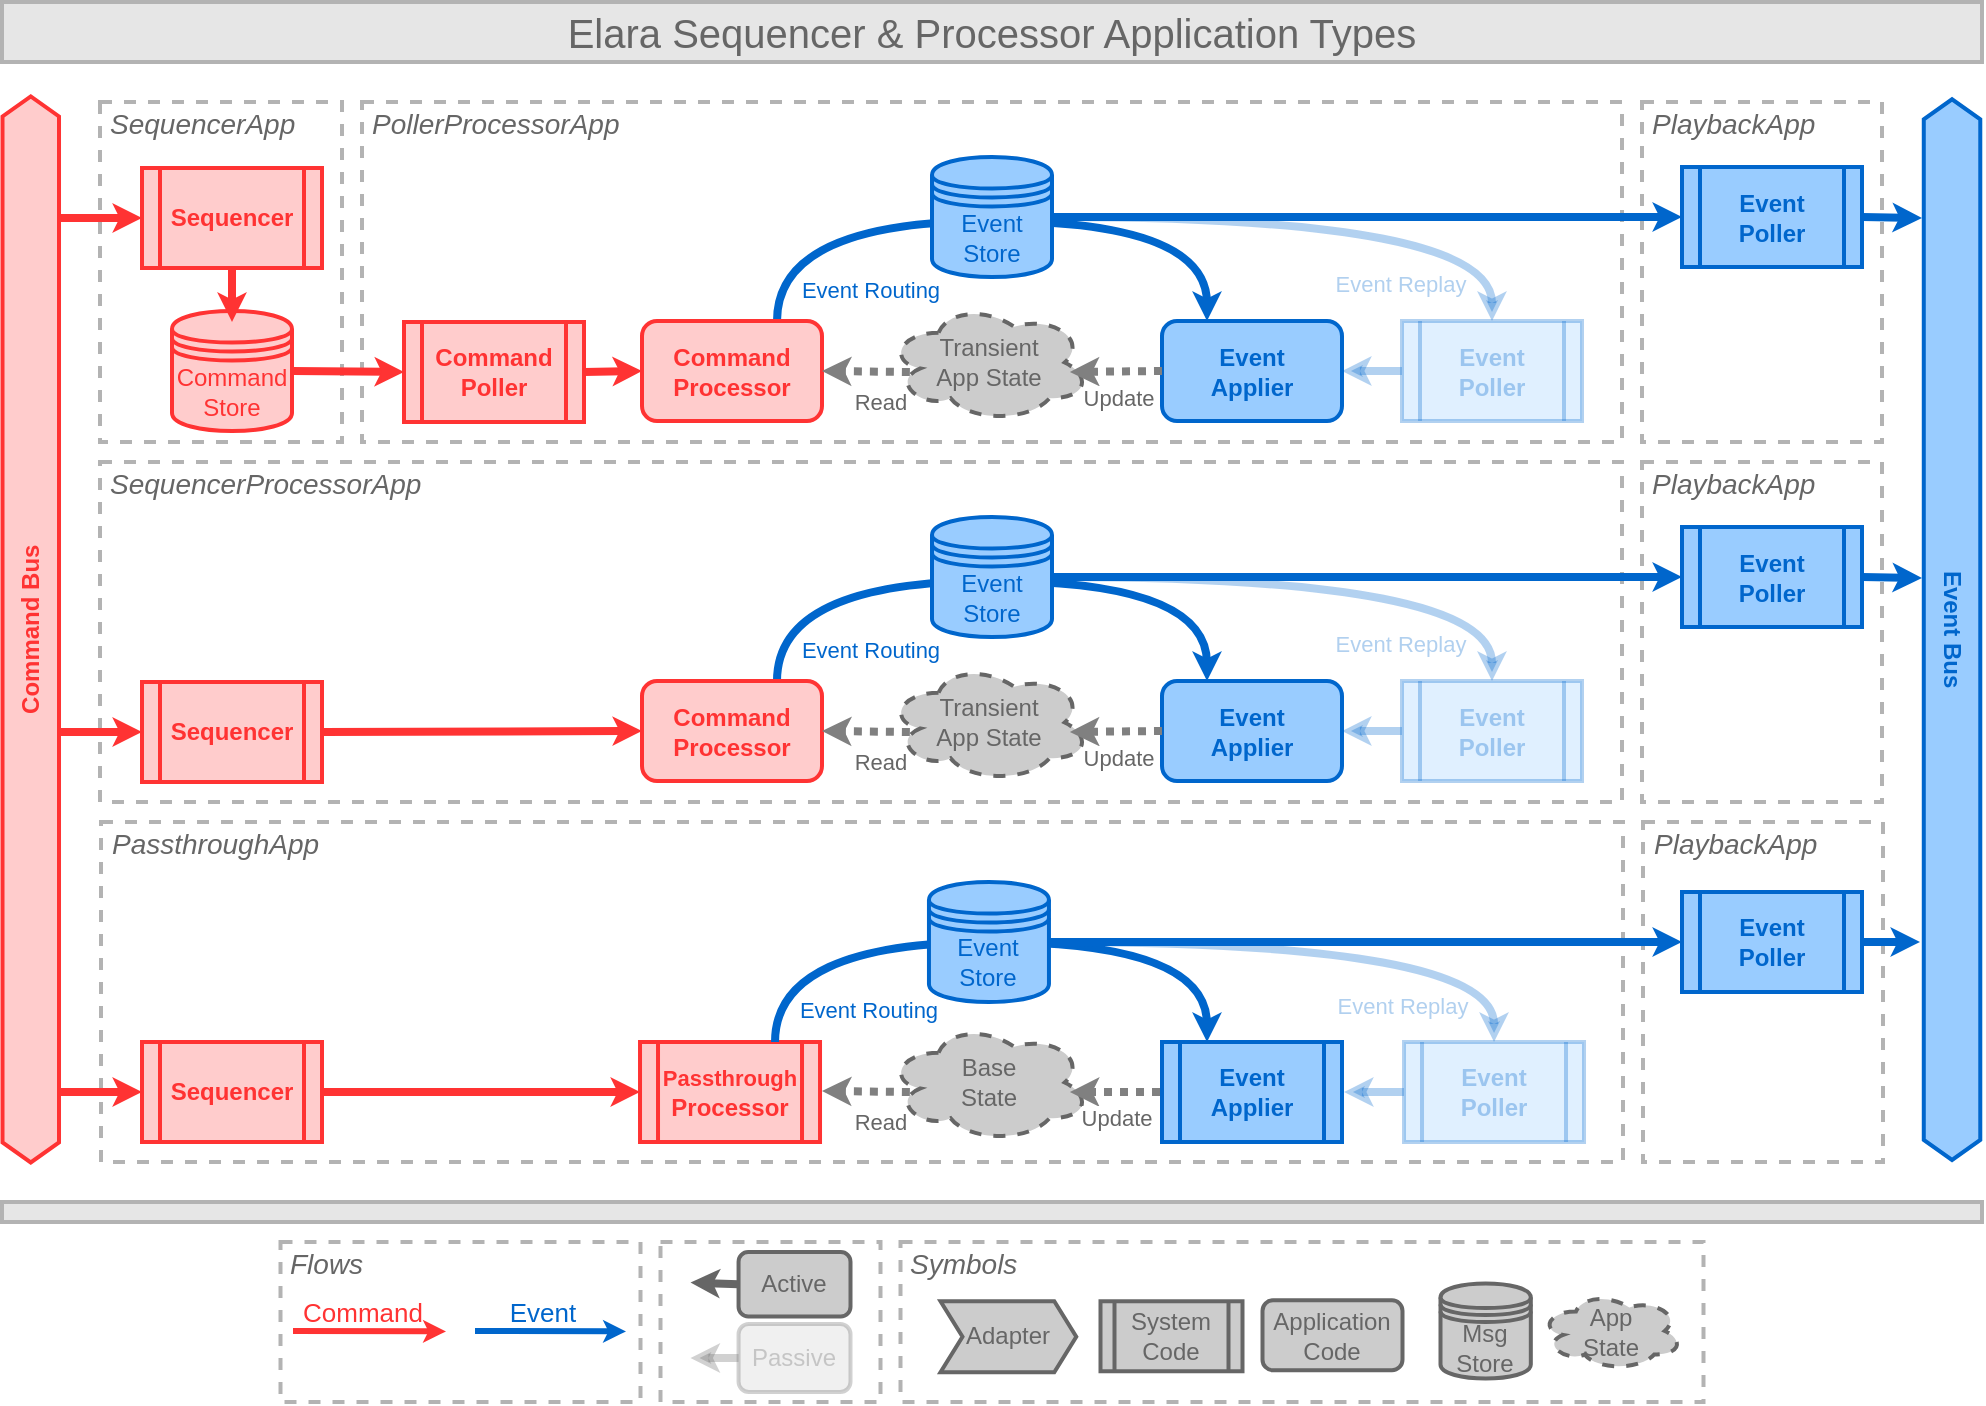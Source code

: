 <mxfile version="19.0.3" type="device"><diagram name="Page-1" id="c7558073-3199-34d8-9f00-42111426c3f3"><mxGraphModel dx="1084" dy="836" grid="1" gridSize="10" guides="1" tooltips="1" connect="1" arrows="1" fold="1" page="1" pageScale="1" pageWidth="1030" pageHeight="720" background="#ffffff" math="0" shadow="0"><root><mxCell id="0"/><mxCell id="1" parent="0"/><mxCell id="gCqH751xbMnLO0YqiMB3-19" value="&lt;h1 style=&quot;font-size: 14px&quot;&gt;&lt;span style=&quot;font-weight: 400&quot;&gt;PlaybackApp&lt;/span&gt;&lt;/h1&gt;" style="text;html=1;spacing=5;spacingTop=-16;whiteSpace=wrap;overflow=hidden;rounded=0;dashed=1;fontSize=14;fontColor=#666666;align=left;fontStyle=2;strokeWidth=2;strokeColor=#B3B3B3;" parent="1" vertex="1"><mxGeometry x="841" y="60" width="120" height="170" as="geometry"/></mxCell><mxCell id="gCqH751xbMnLO0YqiMB3-18" value="&lt;h1 style=&quot;font-size: 14px&quot;&gt;&lt;span style=&quot;font-weight: 400&quot;&gt;PollerProcessorApp&lt;/span&gt;&lt;/h1&gt;" style="text;html=1;spacing=5;spacingTop=-16;whiteSpace=wrap;overflow=hidden;rounded=0;dashed=1;fontSize=14;fontColor=#666666;align=left;fontStyle=2;strokeWidth=2;strokeColor=#B3B3B3;" parent="1" vertex="1"><mxGeometry x="201" y="60" width="630" height="170" as="geometry"/></mxCell><mxCell id="EZ4a7KJxE24AhRjif1Av-12" value="&lt;h1 style=&quot;font-size: 14px&quot;&gt;&lt;span style=&quot;font-weight: 400&quot;&gt;SequencerApp&lt;/span&gt;&lt;/h1&gt;" style="text;html=1;spacing=5;spacingTop=-16;whiteSpace=wrap;overflow=hidden;rounded=0;dashed=1;fontSize=14;fontColor=#666666;align=left;fontStyle=2;strokeWidth=2;strokeColor=#B3B3B3;" parent="1" vertex="1"><mxGeometry x="70" y="60" width="121" height="170" as="geometry"/></mxCell><mxCell id="ohoBijxdSnqp7nsjonpF-2" style="orthogonalLoop=1;jettySize=auto;html=1;entryX=0.25;entryY=0;entryDx=0;entryDy=0;fontColor=#336600;strokeWidth=4;endSize=2;strokeColor=#0066CC;edgeStyle=orthogonalEdgeStyle;curved=1;exitX=0.75;exitY=0;exitDx=0;exitDy=0;" parent="1" source="YDmkb0s4ccfHoWJ929gy-104" target="JGRXPScQ_aBgcyf3JHFu-2" edge="1"><mxGeometry relative="1" as="geometry"><mxPoint x="491" y="109.5" as="sourcePoint"/><mxPoint x="731" y="126.5" as="targetPoint"/><Array as="points"><mxPoint x="409" y="119.5"/><mxPoint x="624" y="119.5"/></Array></mxGeometry></mxCell><mxCell id="ohoBijxdSnqp7nsjonpF-5" value="Event Routing" style="edgeLabel;html=1;align=center;verticalAlign=middle;resizable=0;points=[];fontColor=#0066CC;" parent="ohoBijxdSnqp7nsjonpF-2" vertex="1" connectable="0"><mxGeometry x="-0.516" y="-19" relative="1" as="geometry"><mxPoint x="20" y="15" as="offset"/></mxGeometry></mxCell><mxCell id="YDmkb0s4ccfHoWJ929gy-104" value="Command&lt;br&gt;Processor" style="rounded=1;whiteSpace=wrap;html=1;align=center;strokeWidth=2;fontStyle=1;strokeColor=#FF3333;fillColor=#FFCCCC;fontColor=#FF3333;" parent="1" vertex="1"><mxGeometry x="341" y="169.5" width="90" height="50" as="geometry"/></mxCell><mxCell id="YDmkb0s4ccfHoWJ929gy-106" value="&lt;b&gt;Event&lt;br&gt;Poller&lt;/b&gt;" style="shape=process;whiteSpace=wrap;html=1;backgroundOutline=1;strokeWidth=2;align=center;fontColor=#0066CC;strokeColor=#0066CC;fillColor=#99CCFF;" parent="1" vertex="1"><mxGeometry x="861.0" y="92.5" width="90" height="50" as="geometry"/></mxCell><mxCell id="YDmkb0s4ccfHoWJ929gy-107" value="&lt;b&gt;Sequencer&lt;/b&gt;" style="shape=process;whiteSpace=wrap;html=1;backgroundOutline=1;strokeColor=#FF3333;strokeWidth=2;fillColor=#FFCCCC;align=center;fontColor=#FF3333;" parent="1" vertex="1"><mxGeometry x="91" y="93" width="90" height="50" as="geometry"/></mxCell><mxCell id="YDmkb0s4ccfHoWJ929gy-176" value="Elara Sequencer &amp;amp; Processor Application Types" style="text;html=1;align=center;verticalAlign=middle;whiteSpace=wrap;rounded=0;fontSize=20;fontColor=#666666;spacingTop=6;spacingBottom=6;strokeWidth=2;strokeColor=#B3B3B3;fillColor=#E6E6E6;" parent="1" vertex="1"><mxGeometry x="21" y="10" width="990" height="30" as="geometry"/></mxCell><mxCell id="YDmkb0s4ccfHoWJ929gy-121" style="rounded=0;orthogonalLoop=1;jettySize=auto;html=1;entryX=0;entryY=0.5;entryDx=0;entryDy=0;fontColor=#FF3333;strokeWidth=4;strokeColor=#FF3333;endSize=2;" parent="1" target="YDmkb0s4ccfHoWJ929gy-107" edge="1"><mxGeometry relative="1" as="geometry"><mxPoint x="50" y="118" as="sourcePoint"/></mxGeometry></mxCell><mxCell id="EZ4a7KJxE24AhRjif1Av-9" style="rounded=0;orthogonalLoop=1;jettySize=auto;html=1;exitX=1;exitY=0.5;exitDx=0;exitDy=0;fontColor=#336600;strokeWidth=4;endSize=2;strokeColor=#0066CC;" parent="1" source="YDmkb0s4ccfHoWJ929gy-106" edge="1"><mxGeometry relative="1" as="geometry"><mxPoint x="682" y="274" as="sourcePoint"/><mxPoint x="981" y="118" as="targetPoint"/></mxGeometry></mxCell><mxCell id="A8JgpORn_rovWGGObvks-7" value="Event Bus" style="shape=hexagon;perimeter=stepPerimeter;whiteSpace=wrap;html=1;fixedSize=1;align=center;fillColor=#99CCFF;strokeColor=#0066CC;strokeWidth=2;fontStyle=1;size=10;fontColor=#0066CC;rotation=90;" parent="1" vertex="1"><mxGeometry x="730.84" y="309.68" width="530.35" height="28.25" as="geometry"/></mxCell><mxCell id="JGRXPScQ_aBgcyf3JHFu-1" value="Transient&lt;br&gt;App State" style="shape=cloud;whiteSpace=wrap;html=1;strokeColor=#666666;strokeWidth=2;align=center;dashed=1;fillColor=#CCCCCC;fontColor=#666666;fontStyle=0" parent="1" vertex="1"><mxGeometry x="464.03" y="160.5" width="100.91" height="59.5" as="geometry"/></mxCell><mxCell id="JGRXPScQ_aBgcyf3JHFu-2" value="Event&lt;br&gt;Applier" style="rounded=1;whiteSpace=wrap;html=1;align=center;strokeWidth=2;fontStyle=1;strokeColor=#0066CC;fontColor=#0066CC;fillColor=#99CCFF;" parent="1" vertex="1"><mxGeometry x="601" y="169.5" width="90" height="50" as="geometry"/></mxCell><mxCell id="hIHQPPK3M6n9uBhs2M8U-1" value="&lt;b&gt;Command&lt;br&gt;Poller&lt;/b&gt;" style="shape=process;whiteSpace=wrap;html=1;backgroundOutline=1;strokeColor=#FF3333;strokeWidth=2;fillColor=#FFCCCC;fontColor=#FF3333;align=center;" parent="1" vertex="1"><mxGeometry x="222" y="170" width="90" height="50" as="geometry"/></mxCell><mxCell id="JGRXPScQ_aBgcyf3JHFu-3" value="Command&lt;br&gt;Store" style="shape=datastore;whiteSpace=wrap;html=1;strokeColor=#FF3333;strokeWidth=2;fillColor=#FFCCCC;align=center;fontColor=#FF3333;" parent="1" vertex="1"><mxGeometry x="106" y="164.5" width="60" height="60" as="geometry"/></mxCell><mxCell id="YDmkb0s4ccfHoWJ929gy-110" value="Event&lt;br&gt;Store" style="shape=datastore;whiteSpace=wrap;html=1;strokeColor=#0066CC;strokeWidth=2;fillColor=#99CCFF;align=center;fontColor=#0066CC;" parent="1" vertex="1"><mxGeometry x="486.0" y="87.5" width="60" height="60" as="geometry"/></mxCell><mxCell id="gCqH751xbMnLO0YqiMB3-7" value="Read" style="rounded=0;orthogonalLoop=1;jettySize=auto;html=1;strokeWidth=4;endSize=2;strokeColor=#808080;fontColor=#666666;entryX=1;entryY=0.5;entryDx=0;entryDy=0;dashed=1;dashPattern=1 1;" parent="1" target="YDmkb0s4ccfHoWJ929gy-104" edge="1"><mxGeometry x="-0.328" y="15" relative="1" as="geometry"><mxPoint x="474.94" y="195" as="sourcePoint"/><mxPoint x="304.94" y="322.5" as="targetPoint"/><mxPoint as="offset"/></mxGeometry></mxCell><mxCell id="gCqH751xbMnLO0YqiMB3-8" value="Update" style="rounded=0;orthogonalLoop=1;jettySize=auto;html=1;strokeWidth=4;endSize=2;strokeColor=#808080;fontColor=#666666;exitX=0;exitY=0.5;exitDx=0;exitDy=0;dashed=1;dashPattern=1 1;" parent="1" source="JGRXPScQ_aBgcyf3JHFu-2" edge="1"><mxGeometry x="-0.025" y="13" relative="1" as="geometry"><mxPoint x="524.94" y="322.5" as="sourcePoint"/><mxPoint x="554.94" y="195" as="targetPoint"/><mxPoint as="offset"/></mxGeometry></mxCell><mxCell id="gCqH751xbMnLO0YqiMB3-9" style="rounded=0;orthogonalLoop=1;jettySize=auto;html=1;entryX=0;entryY=0.5;entryDx=0;entryDy=0;fontColor=#FF3333;strokeWidth=4;strokeColor=#FF3333;endSize=2;exitX=1;exitY=0.5;exitDx=0;exitDy=0;" parent="1" source="hIHQPPK3M6n9uBhs2M8U-1" target="YDmkb0s4ccfHoWJ929gy-104" edge="1"><mxGeometry relative="1" as="geometry"><mxPoint x="110" y="125.5" as="sourcePoint"/><mxPoint x="162" y="125" as="targetPoint"/></mxGeometry></mxCell><mxCell id="gCqH751xbMnLO0YqiMB3-10" style="rounded=0;orthogonalLoop=1;jettySize=auto;html=1;fontColor=#FF3333;strokeWidth=4;strokeColor=#FF3333;endSize=2;exitX=0.5;exitY=1;exitDx=0;exitDy=0;" parent="1" source="YDmkb0s4ccfHoWJ929gy-107" edge="1"><mxGeometry relative="1" as="geometry"><mxPoint x="181" y="117" as="sourcePoint"/><mxPoint x="136" y="170" as="targetPoint"/></mxGeometry></mxCell><mxCell id="gCqH751xbMnLO0YqiMB3-11" style="rounded=0;orthogonalLoop=1;jettySize=auto;html=1;entryX=0;entryY=0.5;entryDx=0;entryDy=0;fontColor=#FF3333;strokeWidth=4;strokeColor=#FF3333;endSize=2;exitX=1;exitY=0.5;exitDx=0;exitDy=0;" parent="1" source="JGRXPScQ_aBgcyf3JHFu-3" target="hIHQPPK3M6n9uBhs2M8U-1" edge="1"><mxGeometry relative="1" as="geometry"><mxPoint x="81" y="138" as="sourcePoint"/><mxPoint x="131" y="138" as="targetPoint"/></mxGeometry></mxCell><mxCell id="gCqH751xbMnLO0YqiMB3-27" style="orthogonalLoop=1;jettySize=auto;html=1;entryX=0;entryY=0.5;entryDx=0;entryDy=0;fontColor=#336600;strokeWidth=4;endSize=2;strokeColor=#0066CC;edgeStyle=orthogonalEdgeStyle;curved=1;exitX=1;exitY=0.5;exitDx=0;exitDy=0;" parent="1" source="YDmkb0s4ccfHoWJ929gy-110" target="YDmkb0s4ccfHoWJ929gy-106" edge="1"><mxGeometry relative="1" as="geometry"><mxPoint x="551" y="118" as="sourcePoint"/><mxPoint x="633.5" y="179.5" as="targetPoint"/></mxGeometry></mxCell><mxCell id="gCqH751xbMnLO0YqiMB3-32" value="&lt;b&gt;Event&lt;br&gt;Poller&lt;/b&gt;" style="shape=process;whiteSpace=wrap;html=1;backgroundOutline=1;strokeWidth=2;align=center;fontColor=#0066CC;strokeColor=#0066CC;fillColor=#99CCFF;textOpacity=30;opacity=30;" parent="1" vertex="1"><mxGeometry x="721.0" y="169.5" width="90" height="50" as="geometry"/></mxCell><mxCell id="gCqH751xbMnLO0YqiMB3-33" style="rounded=0;orthogonalLoop=1;jettySize=auto;html=1;exitX=0;exitY=0.5;exitDx=0;exitDy=0;fontColor=#336600;strokeWidth=4;endSize=2;strokeColor=#0066CC;entryX=1;entryY=0.5;entryDx=0;entryDy=0;opacity=30;" parent="1" source="gCqH751xbMnLO0YqiMB3-32" target="JGRXPScQ_aBgcyf3JHFu-2" edge="1"><mxGeometry relative="1" as="geometry"><mxPoint x="947.84" y="128" as="sourcePoint"/><mxPoint x="972.581" y="127.845" as="targetPoint"/></mxGeometry></mxCell><mxCell id="gCqH751xbMnLO0YqiMB3-34" style="orthogonalLoop=1;jettySize=auto;html=1;entryX=0.5;entryY=0;entryDx=0;entryDy=0;fontColor=#336600;strokeWidth=4;endSize=2;strokeColor=#0066CC;edgeStyle=orthogonalEdgeStyle;curved=1;exitX=1;exitY=0.5;exitDx=0;exitDy=0;opacity=30;" parent="1" source="YDmkb0s4ccfHoWJ929gy-110" target="gCqH751xbMnLO0YqiMB3-32" edge="1"><mxGeometry relative="1" as="geometry"><mxPoint x="418.5" y="179.5" as="sourcePoint"/><mxPoint x="633.5" y="179.5" as="targetPoint"/></mxGeometry></mxCell><mxCell id="gCqH751xbMnLO0YqiMB3-36" value="Event Replay" style="edgeLabel;html=1;align=center;verticalAlign=middle;resizable=0;points=[];fontSize=11;fontColor=#0066CC;textOpacity=30;" parent="gCqH751xbMnLO0YqiMB3-34" vertex="1" connectable="0"><mxGeometry x="0.79" y="-15" relative="1" as="geometry"><mxPoint x="-31" y="10" as="offset"/></mxGeometry></mxCell><mxCell id="gCqH751xbMnLO0YqiMB3-38" value="Command Bus" style="shape=hexagon;perimeter=stepPerimeter;whiteSpace=wrap;html=1;fixedSize=1;align=center;fillColor=#FFCCCC;strokeColor=#FF3333;strokeWidth=2;fontStyle=1;size=10;fontColor=#FF3333;rotation=-90;" parent="1" vertex="1"><mxGeometry x="-231.12" y="309.6" width="533" height="28.25" as="geometry"/></mxCell><mxCell id="gCqH751xbMnLO0YqiMB3-46" value="" style="text;html=1;align=center;verticalAlign=middle;whiteSpace=wrap;rounded=0;fontSize=20;fontColor=#666666;spacingTop=6;spacingBottom=6;strokeWidth=2;strokeColor=#B3B3B3;fillColor=#E6E6E6;" parent="1" vertex="1"><mxGeometry x="21.0" y="610" width="990" height="10" as="geometry"/></mxCell><mxCell id="o8v7fgbteVMyGc5SJOs5-1" value="&lt;h1 style=&quot;font-size: 14px&quot;&gt;&lt;br&gt;&lt;/h1&gt;" style="text;html=1;spacing=5;spacingTop=-16;whiteSpace=wrap;overflow=hidden;rounded=0;dashed=1;fontSize=14;fontColor=#666666;align=left;fontStyle=2;strokeWidth=2;strokeColor=#B3B3B3;" parent="1" vertex="1"><mxGeometry x="350.25" y="630" width="110" height="80" as="geometry"/></mxCell><mxCell id="o8v7fgbteVMyGc5SJOs5-2" value="&lt;h1 style=&quot;font-size: 14px&quot;&gt;&lt;span style=&quot;font-weight: normal&quot;&gt;Flows&lt;/span&gt;&lt;/h1&gt;" style="text;html=1;spacing=5;spacingTop=-16;whiteSpace=wrap;overflow=hidden;rounded=0;dashed=1;fontSize=14;fontColor=#666666;align=left;fontStyle=2;strokeWidth=2;strokeColor=#B3B3B3;" parent="1" vertex="1"><mxGeometry x="160.25" y="630" width="180" height="80" as="geometry"/></mxCell><mxCell id="o8v7fgbteVMyGc5SJOs5-3" style="rounded=0;orthogonalLoop=1;jettySize=auto;html=1;fontColor=#336600;strokeWidth=3;endSize=2;strokeColor=#FF3333;" parent="1" edge="1"><mxGeometry x="51.51" y="628.75" as="geometry"><mxPoint x="166.51" y="674.464" as="sourcePoint"/><mxPoint x="243.01" y="674.71" as="targetPoint"/></mxGeometry></mxCell><mxCell id="o8v7fgbteVMyGc5SJOs5-4" value="&lt;font color=&quot;#ff3333&quot; style=&quot;font-size: 13px&quot;&gt;Command&lt;/font&gt;" style="edgeLabel;html=1;align=center;verticalAlign=middle;resizable=0;points=[];fontColor=#0066CC;fontStyle=0;fontSize=13;labelBackgroundColor=none;" parent="o8v7fgbteVMyGc5SJOs5-3" vertex="1" connectable="0"><mxGeometry x="0.4" y="3" relative="1" as="geometry"><mxPoint x="-19.5" y="-7" as="offset"/></mxGeometry></mxCell><mxCell id="o8v7fgbteVMyGc5SJOs5-7" style="rounded=0;orthogonalLoop=1;jettySize=auto;html=1;strokeWidth=3;endSize=2;fontColor=#0066CC;strokeColor=#0066CC;" parent="1" edge="1"><mxGeometry x="45.76" y="628.75" as="geometry"><mxPoint x="257.51" y="674.464" as="sourcePoint"/><mxPoint x="333.01" y="674.71" as="targetPoint"/></mxGeometry></mxCell><mxCell id="o8v7fgbteVMyGc5SJOs5-8" value="&lt;font style=&quot;font-size: 13px&quot;&gt;Event&lt;/font&gt;" style="edgeLabel;html=1;align=center;verticalAlign=middle;resizable=0;points=[];fontColor=#0066CC;fontStyle=0;fontSize=13;labelBackgroundColor=none;" parent="o8v7fgbteVMyGc5SJOs5-7" vertex="1" connectable="0"><mxGeometry x="0.4" y="3" relative="1" as="geometry"><mxPoint x="-19.5" y="-7" as="offset"/></mxGeometry></mxCell><mxCell id="o8v7fgbteVMyGc5SJOs5-11" value="&lt;h1 style=&quot;font-size: 14px&quot;&gt;&lt;span style=&quot;font-weight: normal&quot;&gt;Symbols&lt;/span&gt;&lt;/h1&gt;" style="text;html=1;spacing=5;spacingTop=-16;whiteSpace=wrap;overflow=hidden;rounded=0;dashed=1;fontSize=14;fontColor=#666666;align=left;fontStyle=2;strokeWidth=2;strokeColor=#B3B3B3;" parent="1" vertex="1"><mxGeometry x="470.25" y="630" width="401.5" height="80" as="geometry"/></mxCell><mxCell id="o8v7fgbteVMyGc5SJOs5-12" value="Adapter" style="shape=step;perimeter=stepPerimeter;whiteSpace=wrap;html=1;fixedSize=1;align=center;strokeWidth=2;fontStyle=0;size=11;fontColor=#666666;strokeColor=#666666;fillColor=#CCCCCC;" parent="1" vertex="1"><mxGeometry x="490.25" y="659.63" width="67.89" height="35.5" as="geometry"/></mxCell><mxCell id="o8v7fgbteVMyGc5SJOs5-13" value="&lt;span&gt;System&lt;br&gt;&lt;/span&gt;Code" style="shape=process;whiteSpace=wrap;html=1;backgroundOutline=1;strokeWidth=2;align=center;fontStyle=0;strokeColor=#666666;fillColor=#CCCCCC;fontColor=#666666;" parent="1" vertex="1"><mxGeometry x="570.25" y="659.63" width="71" height="35" as="geometry"/></mxCell><mxCell id="o8v7fgbteVMyGc5SJOs5-14" value="&lt;span style=&quot;font-weight: normal&quot;&gt;Application&lt;br&gt;Code&lt;/span&gt;" style="rounded=1;whiteSpace=wrap;html=1;align=center;strokeWidth=2;fontStyle=1;fontColor=#666666;strokeColor=#666666;fillColor=#CCCCCC;" parent="1" vertex="1"><mxGeometry x="651.25" y="659.13" width="70" height="35" as="geometry"/></mxCell><mxCell id="o8v7fgbteVMyGc5SJOs5-15" value="Msg Store" style="shape=datastore;whiteSpace=wrap;html=1;strokeWidth=2;align=center;strokeColor=#666666;fillColor=#CCCCCC;fontColor=#666666;fontSize=12;" parent="1" vertex="1"><mxGeometry x="740.25" y="650.76" width="45.16" height="47.5" as="geometry"/></mxCell><mxCell id="o8v7fgbteVMyGc5SJOs5-16" value="App&lt;br&gt;State" style="shape=cloud;whiteSpace=wrap;html=1;strokeColor=#666666;strokeWidth=2;align=center;dashed=1;fillColor=#CCCCCC;fontColor=#666666;fontStyle=0" parent="1" vertex="1"><mxGeometry x="790.25" y="654.88" width="71" height="39.25" as="geometry"/></mxCell><mxCell id="o8v7fgbteVMyGc5SJOs5-17" value="&lt;span style=&quot;font-weight: 400&quot;&gt;Active&lt;/span&gt;" style="rounded=1;whiteSpace=wrap;html=1;align=center;strokeWidth=2;fontStyle=1;fontColor=#666666;strokeColor=#666666;fillColor=#CCCCCC;" parent="1" vertex="1"><mxGeometry x="389.28" y="635" width="55.97" height="32.25" as="geometry"/></mxCell><mxCell id="o8v7fgbteVMyGc5SJOs5-18" value="" style="rounded=0;orthogonalLoop=1;jettySize=auto;html=1;strokeWidth=4;endSize=2;strokeColor=#666666;fontColor=#666666;exitX=0;exitY=0.5;exitDx=0;exitDy=0;" parent="1" source="o8v7fgbteVMyGc5SJOs5-17" edge="1"><mxGeometry x="0.42" y="17" relative="1" as="geometry"><mxPoint x="485.25" y="650.25" as="sourcePoint"/><mxPoint x="365.25" y="650.25" as="targetPoint"/><mxPoint as="offset"/></mxGeometry></mxCell><mxCell id="o8v7fgbteVMyGc5SJOs5-19" value="&lt;span style=&quot;font-weight: 400&quot;&gt;Passive&lt;/span&gt;" style="rounded=1;whiteSpace=wrap;html=1;align=center;strokeWidth=2;fontStyle=1;fontColor=#666666;strokeColor=#666666;fillColor=#CCCCCC;textOpacity=30;opacity=30;" parent="1" vertex="1"><mxGeometry x="389.28" y="671" width="55.97" height="34" as="geometry"/></mxCell><mxCell id="o8v7fgbteVMyGc5SJOs5-20" value="" style="rounded=0;orthogonalLoop=1;jettySize=auto;html=1;strokeWidth=4;endSize=2;strokeColor=#666666;fontColor=#666666;exitX=0;exitY=0.5;exitDx=0;exitDy=0;textOpacity=30;opacity=30;" parent="1" source="o8v7fgbteVMyGc5SJOs5-19" edge="1"><mxGeometry x="0.42" y="17" relative="1" as="geometry"><mxPoint x="485.25" y="688" as="sourcePoint"/><mxPoint x="365.25" y="688" as="targetPoint"/><mxPoint as="offset"/></mxGeometry></mxCell><mxCell id="IF861IIQS3cIRDqag_nO-40" value="&lt;h1 style=&quot;font-size: 14px&quot;&gt;&lt;span style=&quot;font-weight: 400&quot;&gt;PlaybackApp&lt;/span&gt;&lt;/h1&gt;" style="text;html=1;spacing=5;spacingTop=-16;whiteSpace=wrap;overflow=hidden;rounded=0;dashed=1;fontSize=14;fontColor=#666666;align=left;fontStyle=2;strokeWidth=2;strokeColor=#B3B3B3;" parent="1" vertex="1"><mxGeometry x="841" y="240" width="120" height="170" as="geometry"/></mxCell><mxCell id="IF861IIQS3cIRDqag_nO-41" value="&lt;h1 style=&quot;font-size: 14px&quot;&gt;&lt;span style=&quot;font-weight: 400&quot;&gt;SequencerProcessorApp&lt;/span&gt;&lt;/h1&gt;" style="text;html=1;spacing=5;spacingTop=-16;whiteSpace=wrap;overflow=hidden;rounded=0;dashed=1;fontSize=14;fontColor=#666666;align=left;fontStyle=2;strokeWidth=2;strokeColor=#B3B3B3;" parent="1" vertex="1"><mxGeometry x="70" y="240" width="761" height="170" as="geometry"/></mxCell><mxCell id="IF861IIQS3cIRDqag_nO-43" style="orthogonalLoop=1;jettySize=auto;html=1;entryX=0.25;entryY=0;entryDx=0;entryDy=0;fontColor=#336600;strokeWidth=4;endSize=2;strokeColor=#0066CC;edgeStyle=orthogonalEdgeStyle;curved=1;exitX=0.75;exitY=0;exitDx=0;exitDy=0;" parent="1" source="IF861IIQS3cIRDqag_nO-45" target="IF861IIQS3cIRDqag_nO-51" edge="1"><mxGeometry relative="1" as="geometry"><mxPoint x="491" y="289.5" as="sourcePoint"/><mxPoint x="731" y="306.5" as="targetPoint"/><Array as="points"><mxPoint x="409" y="299.5"/><mxPoint x="624" y="299.5"/></Array></mxGeometry></mxCell><mxCell id="IF861IIQS3cIRDqag_nO-44" value="Event Routing" style="edgeLabel;html=1;align=center;verticalAlign=middle;resizable=0;points=[];fontColor=#0066CC;" parent="IF861IIQS3cIRDqag_nO-43" vertex="1" connectable="0"><mxGeometry x="-0.516" y="-19" relative="1" as="geometry"><mxPoint x="20" y="15" as="offset"/></mxGeometry></mxCell><mxCell id="IF861IIQS3cIRDqag_nO-45" value="Command&lt;br&gt;Processor" style="rounded=1;whiteSpace=wrap;html=1;align=center;strokeWidth=2;fontStyle=1;strokeColor=#FF3333;fillColor=#FFCCCC;fontColor=#FF3333;" parent="1" vertex="1"><mxGeometry x="341" y="349.5" width="90" height="50" as="geometry"/></mxCell><mxCell id="IF861IIQS3cIRDqag_nO-46" value="&lt;b&gt;Event&lt;br&gt;Poller&lt;/b&gt;" style="shape=process;whiteSpace=wrap;html=1;backgroundOutline=1;strokeWidth=2;align=center;fontColor=#0066CC;strokeColor=#0066CC;fillColor=#99CCFF;" parent="1" vertex="1"><mxGeometry x="861.0" y="272.5" width="90" height="50" as="geometry"/></mxCell><mxCell id="IF861IIQS3cIRDqag_nO-47" value="&lt;b&gt;Sequencer&lt;/b&gt;" style="shape=process;whiteSpace=wrap;html=1;backgroundOutline=1;strokeColor=#FF3333;strokeWidth=2;fillColor=#FFCCCC;align=center;fontColor=#FF3333;" parent="1" vertex="1"><mxGeometry x="91" y="350" width="90" height="50" as="geometry"/></mxCell><mxCell id="IF861IIQS3cIRDqag_nO-48" style="rounded=0;orthogonalLoop=1;jettySize=auto;html=1;entryX=0;entryY=0.5;entryDx=0;entryDy=0;fontColor=#FF3333;strokeWidth=4;strokeColor=#FF3333;endSize=2;" parent="1" target="IF861IIQS3cIRDqag_nO-47" edge="1"><mxGeometry relative="1" as="geometry"><mxPoint x="50" y="375" as="sourcePoint"/></mxGeometry></mxCell><mxCell id="IF861IIQS3cIRDqag_nO-49" style="rounded=0;orthogonalLoop=1;jettySize=auto;html=1;exitX=1;exitY=0.5;exitDx=0;exitDy=0;fontColor=#336600;strokeWidth=4;endSize=2;strokeColor=#0066CC;" parent="1" source="IF861IIQS3cIRDqag_nO-46" edge="1"><mxGeometry relative="1" as="geometry"><mxPoint x="682" y="454" as="sourcePoint"/><mxPoint x="981" y="298" as="targetPoint"/></mxGeometry></mxCell><mxCell id="IF861IIQS3cIRDqag_nO-50" value="Transient&lt;br&gt;App State" style="shape=cloud;whiteSpace=wrap;html=1;strokeColor=#666666;strokeWidth=2;align=center;dashed=1;fillColor=#CCCCCC;fontColor=#666666;fontStyle=0" parent="1" vertex="1"><mxGeometry x="464.03" y="340.5" width="100.91" height="59.5" as="geometry"/></mxCell><mxCell id="IF861IIQS3cIRDqag_nO-51" value="Event&lt;br&gt;Applier" style="rounded=1;whiteSpace=wrap;html=1;align=center;strokeWidth=2;fontStyle=1;strokeColor=#0066CC;fontColor=#0066CC;fillColor=#99CCFF;" parent="1" vertex="1"><mxGeometry x="601" y="349.5" width="90" height="50" as="geometry"/></mxCell><mxCell id="IF861IIQS3cIRDqag_nO-54" value="Event&lt;br&gt;Store" style="shape=datastore;whiteSpace=wrap;html=1;strokeColor=#0066CC;strokeWidth=2;fillColor=#99CCFF;align=center;fontColor=#0066CC;" parent="1" vertex="1"><mxGeometry x="486.0" y="267.5" width="60" height="60" as="geometry"/></mxCell><mxCell id="IF861IIQS3cIRDqag_nO-55" value="Read" style="rounded=0;orthogonalLoop=1;jettySize=auto;html=1;strokeWidth=4;endSize=2;strokeColor=#808080;fontColor=#666666;entryX=1;entryY=0.5;entryDx=0;entryDy=0;dashed=1;dashPattern=1 1;" parent="1" target="IF861IIQS3cIRDqag_nO-45" edge="1"><mxGeometry x="-0.328" y="15" relative="1" as="geometry"><mxPoint x="474.94" y="375" as="sourcePoint"/><mxPoint x="304.94" y="502.5" as="targetPoint"/><mxPoint as="offset"/></mxGeometry></mxCell><mxCell id="IF861IIQS3cIRDqag_nO-56" value="Update" style="rounded=0;orthogonalLoop=1;jettySize=auto;html=1;strokeWidth=4;endSize=2;strokeColor=#808080;fontColor=#666666;exitX=0;exitY=0.5;exitDx=0;exitDy=0;dashed=1;dashPattern=1 1;" parent="1" source="IF861IIQS3cIRDqag_nO-51" edge="1"><mxGeometry x="-0.025" y="13" relative="1" as="geometry"><mxPoint x="524.94" y="502.5" as="sourcePoint"/><mxPoint x="554.94" y="375" as="targetPoint"/><mxPoint as="offset"/></mxGeometry></mxCell><mxCell id="IF861IIQS3cIRDqag_nO-57" style="rounded=0;orthogonalLoop=1;jettySize=auto;html=1;entryX=0;entryY=0.5;entryDx=0;entryDy=0;fontColor=#FF3333;strokeWidth=4;strokeColor=#FF3333;endSize=2;exitX=1;exitY=0.5;exitDx=0;exitDy=0;" parent="1" source="IF861IIQS3cIRDqag_nO-47" target="IF861IIQS3cIRDqag_nO-45" edge="1"><mxGeometry relative="1" as="geometry"><mxPoint x="312" y="375" as="sourcePoint"/><mxPoint x="162" y="305" as="targetPoint"/></mxGeometry></mxCell><mxCell id="IF861IIQS3cIRDqag_nO-60" style="orthogonalLoop=1;jettySize=auto;html=1;entryX=0;entryY=0.5;entryDx=0;entryDy=0;fontColor=#336600;strokeWidth=4;endSize=2;strokeColor=#0066CC;edgeStyle=orthogonalEdgeStyle;curved=1;exitX=1;exitY=0.5;exitDx=0;exitDy=0;" parent="1" source="IF861IIQS3cIRDqag_nO-54" target="IF861IIQS3cIRDqag_nO-46" edge="1"><mxGeometry relative="1" as="geometry"><mxPoint x="551" y="298" as="sourcePoint"/><mxPoint x="633.5" y="359.5" as="targetPoint"/></mxGeometry></mxCell><mxCell id="IF861IIQS3cIRDqag_nO-61" value="&lt;b&gt;Event&lt;br&gt;Poller&lt;/b&gt;" style="shape=process;whiteSpace=wrap;html=1;backgroundOutline=1;strokeWidth=2;align=center;fontColor=#0066CC;strokeColor=#0066CC;fillColor=#99CCFF;textOpacity=30;opacity=30;" parent="1" vertex="1"><mxGeometry x="721.0" y="349.5" width="90" height="50" as="geometry"/></mxCell><mxCell id="IF861IIQS3cIRDqag_nO-62" style="rounded=0;orthogonalLoop=1;jettySize=auto;html=1;exitX=0;exitY=0.5;exitDx=0;exitDy=0;fontColor=#336600;strokeWidth=4;endSize=2;strokeColor=#0066CC;entryX=1;entryY=0.5;entryDx=0;entryDy=0;opacity=30;" parent="1" source="IF861IIQS3cIRDqag_nO-61" target="IF861IIQS3cIRDqag_nO-51" edge="1"><mxGeometry relative="1" as="geometry"><mxPoint x="947.84" y="308" as="sourcePoint"/><mxPoint x="972.581" y="307.845" as="targetPoint"/></mxGeometry></mxCell><mxCell id="IF861IIQS3cIRDqag_nO-63" style="orthogonalLoop=1;jettySize=auto;html=1;entryX=0.5;entryY=0;entryDx=0;entryDy=0;fontColor=#336600;strokeWidth=4;endSize=2;strokeColor=#0066CC;edgeStyle=orthogonalEdgeStyle;curved=1;exitX=1;exitY=0.5;exitDx=0;exitDy=0;opacity=30;" parent="1" source="IF861IIQS3cIRDqag_nO-54" target="IF861IIQS3cIRDqag_nO-61" edge="1"><mxGeometry relative="1" as="geometry"><mxPoint x="418.5" y="359.5" as="sourcePoint"/><mxPoint x="633.5" y="359.5" as="targetPoint"/></mxGeometry></mxCell><mxCell id="IF861IIQS3cIRDqag_nO-64" value="Event Replay" style="edgeLabel;html=1;align=center;verticalAlign=middle;resizable=0;points=[];fontSize=11;fontColor=#0066CC;textOpacity=30;" parent="IF861IIQS3cIRDqag_nO-63" vertex="1" connectable="0"><mxGeometry x="0.79" y="-15" relative="1" as="geometry"><mxPoint x="-31" y="10" as="offset"/></mxGeometry></mxCell><mxCell id="YEcLrD-Q5soBPRw8fDGy-2" value="&lt;h1 style=&quot;font-size: 14px&quot;&gt;&lt;span style=&quot;font-weight: 400&quot;&gt;PlaybackApp&lt;/span&gt;&lt;/h1&gt;" style="text;html=1;spacing=5;spacingTop=-16;whiteSpace=wrap;overflow=hidden;rounded=0;dashed=1;fontSize=14;fontColor=#666666;align=left;fontStyle=2;strokeWidth=2;strokeColor=#B3B3B3;" parent="1" vertex="1"><mxGeometry x="841.5" y="420" width="120" height="170" as="geometry"/></mxCell><mxCell id="YEcLrD-Q5soBPRw8fDGy-3" value="&lt;h1 style=&quot;font-size: 14px&quot;&gt;&lt;span style=&quot;font-weight: 400&quot;&gt;PassthroughApp&lt;/span&gt;&lt;/h1&gt;" style="text;html=1;spacing=5;spacingTop=-16;whiteSpace=wrap;overflow=hidden;rounded=0;dashed=1;fontSize=14;fontColor=#666666;align=left;fontStyle=2;strokeWidth=2;strokeColor=#B3B3B3;" parent="1" vertex="1"><mxGeometry x="70.5" y="420" width="761" height="170" as="geometry"/></mxCell><mxCell id="YEcLrD-Q5soBPRw8fDGy-4" value="&lt;b&gt;Sequencer&lt;/b&gt;" style="shape=process;whiteSpace=wrap;html=1;backgroundOutline=1;strokeColor=#FF3333;strokeWidth=2;fillColor=#FFCCCC;align=center;fontColor=#FF3333;" parent="1" vertex="1"><mxGeometry x="91" y="530" width="90" height="50" as="geometry"/></mxCell><mxCell id="YEcLrD-Q5soBPRw8fDGy-5" value="&lt;b&gt;&lt;font style=&quot;font-size: 11px;&quot;&gt;Passthrough&lt;/font&gt;&lt;br&gt;Processor&lt;br&gt;&lt;/b&gt;" style="shape=process;whiteSpace=wrap;html=1;backgroundOutline=1;strokeColor=#FF3333;strokeWidth=2;fillColor=#FFCCCC;align=center;fontColor=#FF3333;" parent="1" vertex="1"><mxGeometry x="340.01" y="530" width="90" height="50" as="geometry"/></mxCell><mxCell id="YEcLrD-Q5soBPRw8fDGy-6" style="rounded=0;orthogonalLoop=1;jettySize=auto;html=1;fontColor=#FF3333;strokeWidth=4;strokeColor=#FF3333;endSize=2;entryX=0;entryY=0.5;entryDx=0;entryDy=0;" parent="1" target="YEcLrD-Q5soBPRw8fDGy-4" edge="1"><mxGeometry relative="1" as="geometry"><mxPoint x="50" y="555" as="sourcePoint"/><mxPoint x="101" y="385" as="targetPoint"/></mxGeometry></mxCell><mxCell id="YEcLrD-Q5soBPRw8fDGy-7" style="rounded=0;orthogonalLoop=1;jettySize=auto;html=1;entryX=0;entryY=0.5;entryDx=0;entryDy=0;fontColor=#FF3333;strokeWidth=4;strokeColor=#FF3333;endSize=2;exitX=1;exitY=0.5;exitDx=0;exitDy=0;" parent="1" source="YEcLrD-Q5soBPRw8fDGy-4" target="YEcLrD-Q5soBPRw8fDGy-5" edge="1"><mxGeometry relative="1" as="geometry"><mxPoint x="191" y="385" as="sourcePoint"/><mxPoint x="351" y="384.5" as="targetPoint"/></mxGeometry></mxCell><mxCell id="YEcLrD-Q5soBPRw8fDGy-15" value="&lt;b&gt;Event&lt;br&gt;Applier&lt;/b&gt;" style="shape=process;whiteSpace=wrap;html=1;backgroundOutline=1;strokeWidth=2;align=center;fontColor=#0066CC;strokeColor=#0066CC;fillColor=#99CCFF;" parent="1" vertex="1"><mxGeometry x="601.0" y="530" width="90" height="50" as="geometry"/></mxCell><mxCell id="YEcLrD-Q5soBPRw8fDGy-20" style="orthogonalLoop=1;jettySize=auto;html=1;entryX=0.25;entryY=0;entryDx=0;entryDy=0;fontColor=#336600;strokeWidth=4;endSize=2;strokeColor=#0066CC;edgeStyle=orthogonalEdgeStyle;curved=1;exitX=0.75;exitY=0;exitDx=0;exitDy=0;" parent="1" source="YEcLrD-Q5soBPRw8fDGy-5" target="YEcLrD-Q5soBPRw8fDGy-15" edge="1"><mxGeometry relative="1" as="geometry"><mxPoint x="406.98" y="530" as="sourcePoint"/><mxPoint x="621.98" y="530" as="targetPoint"/><Array as="points"><mxPoint x="408" y="480"/><mxPoint x="624" y="480"/></Array></mxGeometry></mxCell><mxCell id="YEcLrD-Q5soBPRw8fDGy-21" value="Event Routing" style="edgeLabel;html=1;align=center;verticalAlign=middle;resizable=0;points=[];fontColor=#0066CC;" parent="YEcLrD-Q5soBPRw8fDGy-20" vertex="1" connectable="0"><mxGeometry x="-0.516" y="-19" relative="1" as="geometry"><mxPoint x="20" y="15" as="offset"/></mxGeometry></mxCell><mxCell id="YEcLrD-Q5soBPRw8fDGy-22" value="Base&lt;br&gt;State" style="shape=cloud;whiteSpace=wrap;html=1;strokeColor=#666666;strokeWidth=2;align=center;dashed=1;fillColor=#CCCCCC;fontColor=#666666;fontStyle=0" parent="1" vertex="1"><mxGeometry x="464.03" y="520.5" width="100.91" height="59.5" as="geometry"/></mxCell><mxCell id="YEcLrD-Q5soBPRw8fDGy-23" value="Read" style="rounded=0;orthogonalLoop=1;jettySize=auto;html=1;strokeWidth=4;endSize=2;strokeColor=#808080;fontColor=#666666;entryX=1;entryY=0.5;entryDx=0;entryDy=0;dashed=1;dashPattern=1 1;" parent="1" edge="1"><mxGeometry x="-0.328" y="15" relative="1" as="geometry"><mxPoint x="474.94" y="555" as="sourcePoint"/><mxPoint x="431" y="554.5" as="targetPoint"/><mxPoint as="offset"/></mxGeometry></mxCell><mxCell id="YEcLrD-Q5soBPRw8fDGy-24" value="Update" style="rounded=0;orthogonalLoop=1;jettySize=auto;html=1;strokeWidth=4;endSize=2;strokeColor=#808080;fontColor=#666666;dashed=1;dashPattern=1 1;" parent="1" edge="1"><mxGeometry x="-0.025" y="13" relative="1" as="geometry"><mxPoint x="600" y="555" as="sourcePoint"/><mxPoint x="554.94" y="555" as="targetPoint"/><mxPoint as="offset"/></mxGeometry></mxCell><mxCell id="YEcLrD-Q5soBPRw8fDGy-25" value="&lt;b&gt;Event&lt;br&gt;Poller&lt;/b&gt;" style="shape=process;whiteSpace=wrap;html=1;backgroundOutline=1;strokeWidth=2;align=center;fontColor=#0066CC;strokeColor=#0066CC;fillColor=#99CCFF;" parent="1" vertex="1"><mxGeometry x="861.0" y="455" width="90" height="50" as="geometry"/></mxCell><mxCell id="YEcLrD-Q5soBPRw8fDGy-26" style="orthogonalLoop=1;jettySize=auto;html=1;entryX=0;entryY=0.5;entryDx=0;entryDy=0;fontColor=#336600;strokeWidth=4;endSize=2;strokeColor=#0066CC;edgeStyle=orthogonalEdgeStyle;curved=1;exitX=0.925;exitY=0.5;exitDx=0;exitDy=0;exitPerimeter=0;" parent="1" source="YEcLrD-Q5soBPRw8fDGy-8" target="YEcLrD-Q5soBPRw8fDGy-25" edge="1"><mxGeometry relative="1" as="geometry"><mxPoint x="540" y="480" as="sourcePoint"/><mxPoint x="627.51" y="542" as="targetPoint"/></mxGeometry></mxCell><mxCell id="YEcLrD-Q5soBPRw8fDGy-8" value="Event&lt;br&gt;Store" style="shape=datastore;whiteSpace=wrap;html=1;strokeColor=#0066CC;strokeWidth=2;fillColor=#99CCFF;align=center;fontColor=#0066CC;" parent="1" vertex="1"><mxGeometry x="484.48" y="450" width="60" height="60" as="geometry"/></mxCell><mxCell id="YEcLrD-Q5soBPRw8fDGy-27" style="rounded=0;orthogonalLoop=1;jettySize=auto;html=1;exitX=1;exitY=0.5;exitDx=0;exitDy=0;fontColor=#336600;strokeWidth=4;endSize=2;strokeColor=#0066CC;" parent="1" source="YEcLrD-Q5soBPRw8fDGy-25" edge="1"><mxGeometry relative="1" as="geometry"><mxPoint x="961" y="307.5" as="sourcePoint"/><mxPoint x="980" y="480" as="targetPoint"/></mxGeometry></mxCell><mxCell id="YEcLrD-Q5soBPRw8fDGy-28" value="&lt;b&gt;Event&lt;br&gt;Poller&lt;/b&gt;" style="shape=process;whiteSpace=wrap;html=1;backgroundOutline=1;strokeWidth=2;align=center;fontColor=#0066CC;strokeColor=#0066CC;fillColor=#99CCFF;textOpacity=30;opacity=30;" parent="1" vertex="1"><mxGeometry x="722.01" y="530" width="90" height="50" as="geometry"/></mxCell><mxCell id="YEcLrD-Q5soBPRw8fDGy-29" style="rounded=0;orthogonalLoop=1;jettySize=auto;html=1;exitX=0;exitY=0.5;exitDx=0;exitDy=0;fontColor=#336600;strokeWidth=4;endSize=2;strokeColor=#0066CC;entryX=1;entryY=0.5;entryDx=0;entryDy=0;opacity=30;" parent="1" source="YEcLrD-Q5soBPRw8fDGy-28" edge="1"><mxGeometry relative="1" as="geometry"><mxPoint x="948.85" y="488.5" as="sourcePoint"/><mxPoint x="692.01" y="555" as="targetPoint"/></mxGeometry></mxCell><mxCell id="YEcLrD-Q5soBPRw8fDGy-30" style="orthogonalLoop=1;jettySize=auto;html=1;entryX=0.5;entryY=0;entryDx=0;entryDy=0;fontColor=#336600;strokeWidth=4;endSize=2;strokeColor=#0066CC;edgeStyle=orthogonalEdgeStyle;curved=1;opacity=30;exitX=1;exitY=0.5;exitDx=0;exitDy=0;" parent="1" source="YEcLrD-Q5soBPRw8fDGy-8" target="YEcLrD-Q5soBPRw8fDGy-28" edge="1"><mxGeometry relative="1" as="geometry"><mxPoint x="547" y="480" as="sourcePoint"/><mxPoint x="634.51" y="540" as="targetPoint"/></mxGeometry></mxCell><mxCell id="YEcLrD-Q5soBPRw8fDGy-31" value="Event Replay" style="edgeLabel;html=1;align=center;verticalAlign=middle;resizable=0;points=[];fontSize=11;fontColor=#0066CC;textOpacity=30;" parent="YEcLrD-Q5soBPRw8fDGy-30" vertex="1" connectable="0"><mxGeometry x="0.79" y="-15" relative="1" as="geometry"><mxPoint x="-31" y="10" as="offset"/></mxGeometry></mxCell></root></mxGraphModel></diagram></mxfile>